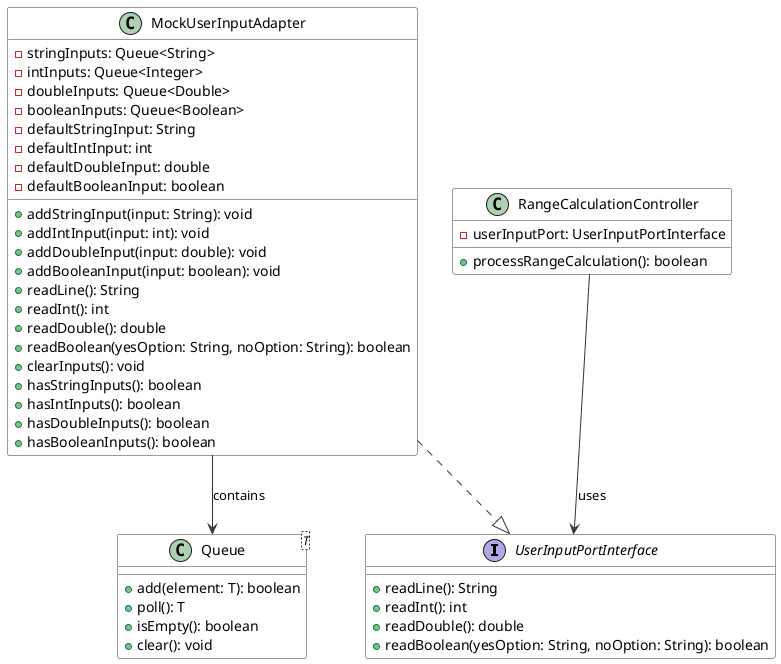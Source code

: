 @startuml Mock User Input Adapter

skinparam class {
    BackgroundColor White
    ArrowColor #333
    BorderColor #333
}

interface UserInputPortInterface {
    + readLine(): String
    + readInt(): int
    + readDouble(): double
    + readBoolean(yesOption: String, noOption: String): boolean
}

class MockUserInputAdapter {
    - stringInputs: Queue<String>
    - intInputs: Queue<Integer>
    - doubleInputs: Queue<Double>
    - booleanInputs: Queue<Boolean>
    - defaultStringInput: String
    - defaultIntInput: int
    - defaultDoubleInput: double
    - defaultBooleanInput: boolean
    + addStringInput(input: String): void
    + addIntInput(input: int): void
    + addDoubleInput(input: double): void
    + addBooleanInput(input: boolean): void
    + readLine(): String
    + readInt(): int
    + readDouble(): double
    + readBoolean(yesOption: String, noOption: String): boolean
    + clearInputs(): void
    + hasStringInputs(): boolean
    + hasIntInputs(): boolean
    + hasDoubleInputs(): boolean
    + hasBooleanInputs(): boolean
}

class RangeCalculationController {
    - userInputPort: UserInputPortInterface
    + processRangeCalculation(): boolean
}

class "Queue<T>" as Queue {
    + add(element: T): boolean
    + poll(): T
    + isEmpty(): boolean
    + clear(): void
}

MockUserInputAdapter ..|> UserInputPortInterface
MockUserInputAdapter --> "Queue" : contains
RangeCalculationController --> UserInputPortInterface : uses

@enduml 